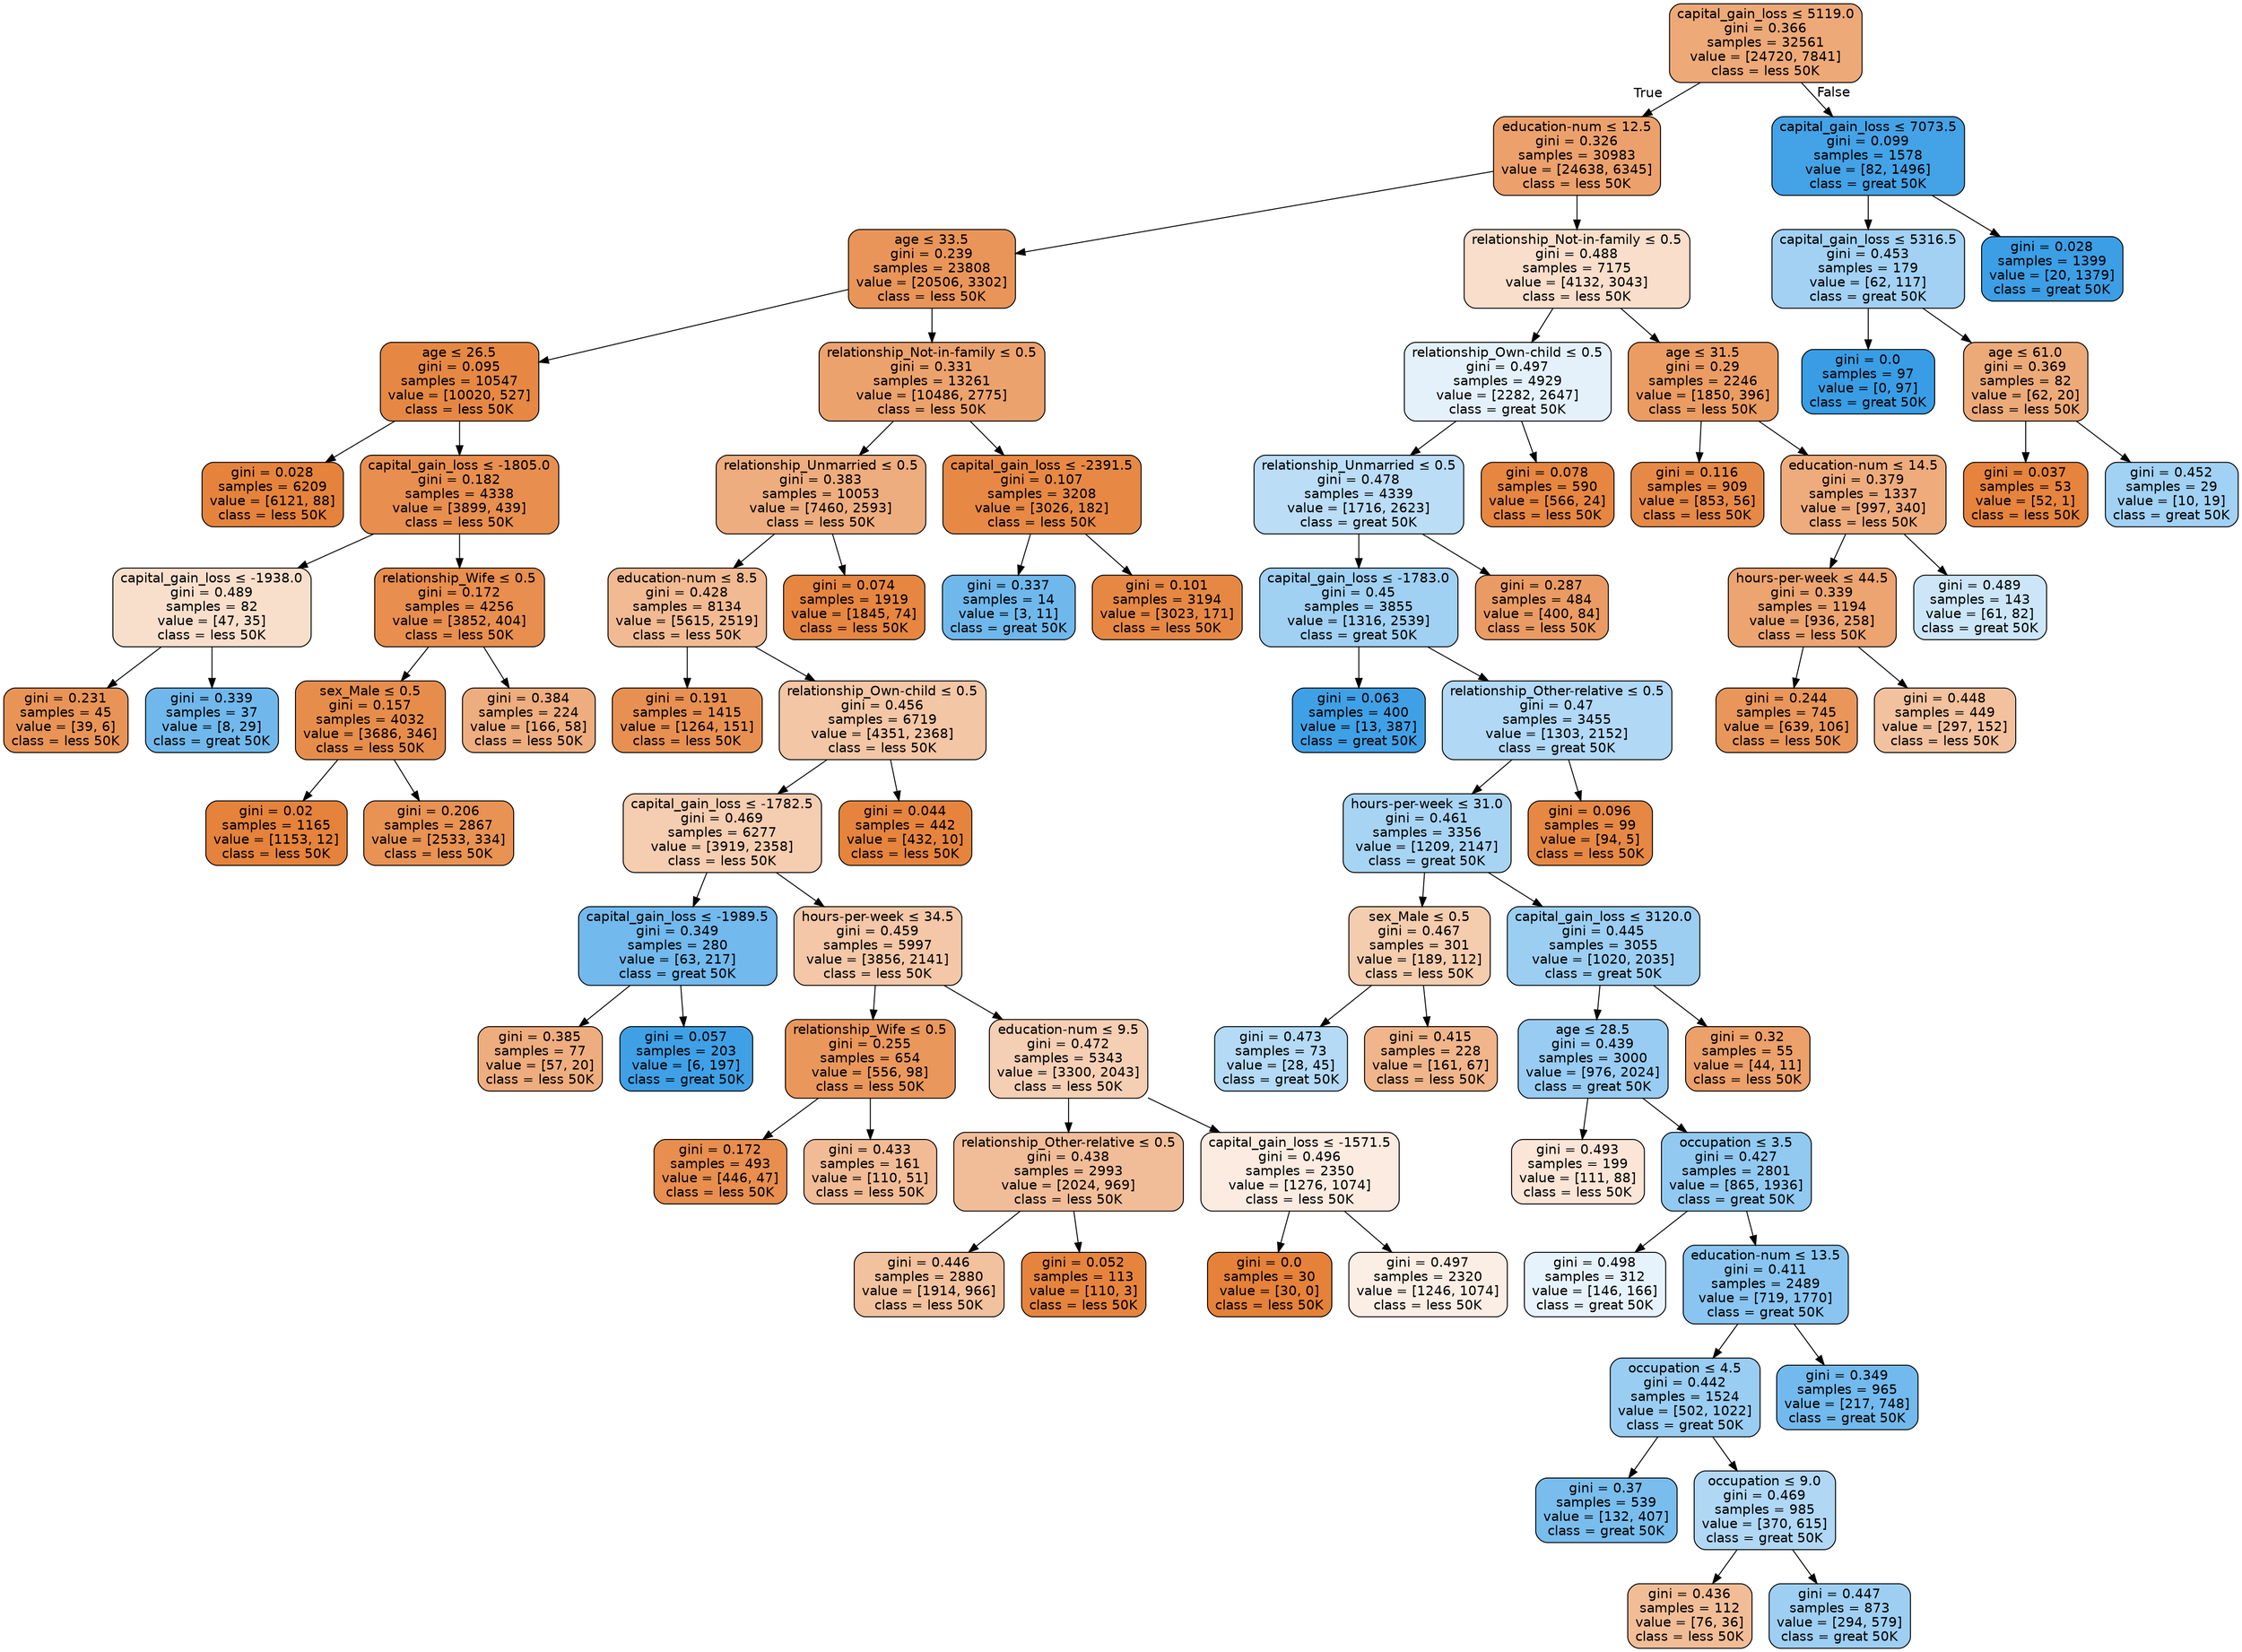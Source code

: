 digraph Tree {
node [shape=box, style="filled, rounded", color="black", fontname="helvetica"] ;
edge [fontname="helvetica"] ;
0 [label=<capital_gain_loss &le; 5119.0<br/>gini = 0.366<br/>samples = 32561<br/>value = [24720, 7841]<br/>class = less 50K>, fillcolor="#eda978"] ;
1 [label=<education-num &le; 12.5<br/>gini = 0.326<br/>samples = 30983<br/>value = [24638, 6345]<br/>class = less 50K>, fillcolor="#eca16c"] ;
0 -> 1 [labeldistance=2.5, labelangle=45, headlabel="True"] ;
3 [label=<age &le; 33.5<br/>gini = 0.239<br/>samples = 23808<br/>value = [20506, 3302]<br/>class = less 50K>, fillcolor="#e99559"] ;
1 -> 3 ;
9 [label=<age &le; 26.5<br/>gini = 0.095<br/>samples = 10547<br/>value = [10020, 527]<br/>class = less 50K>, fillcolor="#e68843"] ;
3 -> 9 ;
37 [label=<gini = 0.028<br/>samples = 6209<br/>value = [6121, 88]<br/>class = less 50K>, fillcolor="#e5833c"] ;
9 -> 37 ;
38 [label=<capital_gain_loss &le; -1805.0<br/>gini = 0.182<br/>samples = 4338<br/>value = [3899, 439]<br/>class = less 50K>, fillcolor="#e88f4f"] ;
9 -> 38 ;
55 [label=<capital_gain_loss &le; -1938.0<br/>gini = 0.489<br/>samples = 82<br/>value = [47, 35]<br/>class = less 50K>, fillcolor="#f8dfcc"] ;
38 -> 55 ;
57 [label=<gini = 0.231<br/>samples = 45<br/>value = [39, 6]<br/>class = less 50K>, fillcolor="#e99457"] ;
55 -> 57 ;
58 [label=<gini = 0.339<br/>samples = 37<br/>value = [8, 29]<br/>class = great 50K>, fillcolor="#70b8ec"] ;
55 -> 58 ;
56 [label=<relationship_Wife &le; 0.5<br/>gini = 0.172<br/>samples = 4256<br/>value = [3852, 404]<br/>class = less 50K>, fillcolor="#e88e4e"] ;
38 -> 56 ;
65 [label=<sex_Male &le; 0.5<br/>gini = 0.157<br/>samples = 4032<br/>value = [3686, 346]<br/>class = less 50K>, fillcolor="#e78d4c"] ;
56 -> 65 ;
67 [label=<gini = 0.02<br/>samples = 1165<br/>value = [1153, 12]<br/>class = less 50K>, fillcolor="#e5823b"] ;
65 -> 67 ;
68 [label=<gini = 0.206<br/>samples = 2867<br/>value = [2533, 334]<br/>class = less 50K>, fillcolor="#e89253"] ;
65 -> 68 ;
66 [label=<gini = 0.384<br/>samples = 224<br/>value = [166, 58]<br/>class = less 50K>, fillcolor="#eead7e"] ;
56 -> 66 ;
10 [label=<relationship_Not-in-family &le; 0.5<br/>gini = 0.331<br/>samples = 13261<br/>value = [10486, 2775]<br/>class = less 50K>, fillcolor="#eca26d"] ;
3 -> 10 ;
13 [label=<relationship_Unmarried &le; 0.5<br/>gini = 0.383<br/>samples = 10053<br/>value = [7460, 2593]<br/>class = less 50K>, fillcolor="#eead7e"] ;
10 -> 13 ;
15 [label=<education-num &le; 8.5<br/>gini = 0.428<br/>samples = 8134<br/>value = [5615, 2519]<br/>class = less 50K>, fillcolor="#f1ba92"] ;
13 -> 15 ;
17 [label=<gini = 0.191<br/>samples = 1415<br/>value = [1264, 151]<br/>class = less 50K>, fillcolor="#e89051"] ;
15 -> 17 ;
18 [label=<relationship_Own-child &le; 0.5<br/>gini = 0.456<br/>samples = 6719<br/>value = [4351, 2368]<br/>class = less 50K>, fillcolor="#f3c6a5"] ;
15 -> 18 ;
19 [label=<capital_gain_loss &le; -1782.5<br/>gini = 0.469<br/>samples = 6277<br/>value = [3919, 2358]<br/>class = less 50K>, fillcolor="#f5cdb0"] ;
18 -> 19 ;
21 [label=<capital_gain_loss &le; -1989.5<br/>gini = 0.349<br/>samples = 280<br/>value = [63, 217]<br/>class = great 50K>, fillcolor="#72b9ed"] ;
19 -> 21 ;
29 [label=<gini = 0.385<br/>samples = 77<br/>value = [57, 20]<br/>class = less 50K>, fillcolor="#eead7e"] ;
21 -> 29 ;
30 [label=<gini = 0.057<br/>samples = 203<br/>value = [6, 197]<br/>class = great 50K>, fillcolor="#3fa0e6"] ;
21 -> 30 ;
22 [label=<hours-per-week &le; 34.5<br/>gini = 0.459<br/>samples = 5997<br/>value = [3856, 2141]<br/>class = less 50K>, fillcolor="#f3c7a7"] ;
19 -> 22 ;
27 [label=<relationship_Wife &le; 0.5<br/>gini = 0.255<br/>samples = 654<br/>value = [556, 98]<br/>class = less 50K>, fillcolor="#ea975c"] ;
22 -> 27 ;
75 [label=<gini = 0.172<br/>samples = 493<br/>value = [446, 47]<br/>class = less 50K>, fillcolor="#e88e4e"] ;
27 -> 75 ;
76 [label=<gini = 0.433<br/>samples = 161<br/>value = [110, 51]<br/>class = less 50K>, fillcolor="#f1bb95"] ;
27 -> 76 ;
28 [label=<education-num &le; 9.5<br/>gini = 0.472<br/>samples = 5343<br/>value = [3300, 2043]<br/>class = less 50K>, fillcolor="#f5cfb4"] ;
22 -> 28 ;
33 [label=<relationship_Other-relative &le; 0.5<br/>gini = 0.438<br/>samples = 2993<br/>value = [2024, 969]<br/>class = less 50K>, fillcolor="#f1bd98"] ;
28 -> 33 ;
51 [label=<gini = 0.446<br/>samples = 2880<br/>value = [1914, 966]<br/>class = less 50K>, fillcolor="#f2c19d"] ;
33 -> 51 ;
52 [label=<gini = 0.052<br/>samples = 113<br/>value = [110, 3]<br/>class = less 50K>, fillcolor="#e6843e"] ;
33 -> 52 ;
34 [label=<capital_gain_loss &le; -1571.5<br/>gini = 0.496<br/>samples = 2350<br/>value = [1276, 1074]<br/>class = less 50K>, fillcolor="#fbebe0"] ;
28 -> 34 ;
69 [label=<gini = 0.0<br/>samples = 30<br/>value = [30, 0]<br/>class = less 50K>, fillcolor="#e58139"] ;
34 -> 69 ;
70 [label=<gini = 0.497<br/>samples = 2320<br/>value = [1246, 1074]<br/>class = less 50K>, fillcolor="#fbeee4"] ;
34 -> 70 ;
20 [label=<gini = 0.044<br/>samples = 442<br/>value = [432, 10]<br/>class = less 50K>, fillcolor="#e6843e"] ;
18 -> 20 ;
16 [label=<gini = 0.074<br/>samples = 1919<br/>value = [1845, 74]<br/>class = less 50K>, fillcolor="#e68641"] ;
13 -> 16 ;
14 [label=<capital_gain_loss &le; -2391.5<br/>gini = 0.107<br/>samples = 3208<br/>value = [3026, 182]<br/>class = less 50K>, fillcolor="#e78945"] ;
10 -> 14 ;
61 [label=<gini = 0.337<br/>samples = 14<br/>value = [3, 11]<br/>class = great 50K>, fillcolor="#6fb8ec"] ;
14 -> 61 ;
62 [label=<gini = 0.101<br/>samples = 3194<br/>value = [3023, 171]<br/>class = less 50K>, fillcolor="#e68844"] ;
14 -> 62 ;
4 [label=<relationship_Not-in-family &le; 0.5<br/>gini = 0.488<br/>samples = 7175<br/>value = [4132, 3043]<br/>class = less 50K>, fillcolor="#f8decb"] ;
1 -> 4 ;
5 [label=<relationship_Own-child &le; 0.5<br/>gini = 0.497<br/>samples = 4929<br/>value = [2282, 2647]<br/>class = great 50K>, fillcolor="#e4f1fb"] ;
4 -> 5 ;
7 [label=<relationship_Unmarried &le; 0.5<br/>gini = 0.478<br/>samples = 4339<br/>value = [1716, 2623]<br/>class = great 50K>, fillcolor="#bbddf6"] ;
5 -> 7 ;
11 [label=<capital_gain_loss &le; -1783.0<br/>gini = 0.45<br/>samples = 3855<br/>value = [1316, 2539]<br/>class = great 50K>, fillcolor="#a0d0f2"] ;
7 -> 11 ;
23 [label=<gini = 0.063<br/>samples = 400<br/>value = [13, 387]<br/>class = great 50K>, fillcolor="#40a0e6"] ;
11 -> 23 ;
24 [label=<relationship_Other-relative &le; 0.5<br/>gini = 0.47<br/>samples = 3455<br/>value = [1303, 2152]<br/>class = great 50K>, fillcolor="#b1d8f5"] ;
11 -> 24 ;
25 [label=<hours-per-week &le; 31.0<br/>gini = 0.461<br/>samples = 3356<br/>value = [1209, 2147]<br/>class = great 50K>, fillcolor="#a8d4f4"] ;
24 -> 25 ;
31 [label=<sex_Male &le; 0.5<br/>gini = 0.467<br/>samples = 301<br/>value = [189, 112]<br/>class = less 50K>, fillcolor="#f4ccae"] ;
25 -> 31 ;
77 [label=<gini = 0.473<br/>samples = 73<br/>value = [28, 45]<br/>class = great 50K>, fillcolor="#b4daf5"] ;
31 -> 77 ;
78 [label=<gini = 0.415<br/>samples = 228<br/>value = [161, 67]<br/>class = less 50K>, fillcolor="#f0b58b"] ;
31 -> 78 ;
32 [label=<capital_gain_loss &le; 3120.0<br/>gini = 0.445<br/>samples = 3055<br/>value = [1020, 2035]<br/>class = great 50K>, fillcolor="#9ccef2"] ;
25 -> 32 ;
45 [label=<age &le; 28.5<br/>gini = 0.439<br/>samples = 3000<br/>value = [976, 2024]<br/>class = great 50K>, fillcolor="#98ccf2"] ;
32 -> 45 ;
47 [label=<gini = 0.493<br/>samples = 199<br/>value = [111, 88]<br/>class = less 50K>, fillcolor="#fae5d6"] ;
45 -> 47 ;
48 [label=<occupation &le; 3.5<br/>gini = 0.427<br/>samples = 2801<br/>value = [865, 1936]<br/>class = great 50K>, fillcolor="#91c9f1"] ;
45 -> 48 ;
53 [label=<gini = 0.498<br/>samples = 312<br/>value = [146, 166]<br/>class = great 50K>, fillcolor="#e7f3fc"] ;
48 -> 53 ;
54 [label=<education-num &le; 13.5<br/>gini = 0.411<br/>samples = 2489<br/>value = [719, 1770]<br/>class = great 50K>, fillcolor="#89c5f0"] ;
48 -> 54 ;
63 [label=<occupation &le; 4.5<br/>gini = 0.442<br/>samples = 1524<br/>value = [502, 1022]<br/>class = great 50K>, fillcolor="#9acdf2"] ;
54 -> 63 ;
71 [label=<gini = 0.37<br/>samples = 539<br/>value = [132, 407]<br/>class = great 50K>, fillcolor="#79bded"] ;
63 -> 71 ;
72 [label=<occupation &le; 9.0<br/>gini = 0.469<br/>samples = 985<br/>value = [370, 615]<br/>class = great 50K>, fillcolor="#b0d8f5"] ;
63 -> 72 ;
73 [label=<gini = 0.436<br/>samples = 112<br/>value = [76, 36]<br/>class = less 50K>, fillcolor="#f1bd97"] ;
72 -> 73 ;
74 [label=<gini = 0.447<br/>samples = 873<br/>value = [294, 579]<br/>class = great 50K>, fillcolor="#9ecff2"] ;
72 -> 74 ;
64 [label=<gini = 0.349<br/>samples = 965<br/>value = [217, 748]<br/>class = great 50K>, fillcolor="#72b9ed"] ;
54 -> 64 ;
46 [label=<gini = 0.32<br/>samples = 55<br/>value = [44, 11]<br/>class = less 50K>, fillcolor="#eca06a"] ;
32 -> 46 ;
26 [label=<gini = 0.096<br/>samples = 99<br/>value = [94, 5]<br/>class = less 50K>, fillcolor="#e68844"] ;
24 -> 26 ;
12 [label=<gini = 0.287<br/>samples = 484<br/>value = [400, 84]<br/>class = less 50K>, fillcolor="#ea9b63"] ;
7 -> 12 ;
8 [label=<gini = 0.078<br/>samples = 590<br/>value = [566, 24]<br/>class = less 50K>, fillcolor="#e68641"] ;
5 -> 8 ;
6 [label=<age &le; 31.5<br/>gini = 0.29<br/>samples = 2246<br/>value = [1850, 396]<br/>class = less 50K>, fillcolor="#eb9c63"] ;
4 -> 6 ;
35 [label=<gini = 0.116<br/>samples = 909<br/>value = [853, 56]<br/>class = less 50K>, fillcolor="#e78946"] ;
6 -> 35 ;
36 [label=<education-num &le; 14.5<br/>gini = 0.379<br/>samples = 1337<br/>value = [997, 340]<br/>class = less 50K>, fillcolor="#eeac7d"] ;
6 -> 36 ;
43 [label=<hours-per-week &le; 44.5<br/>gini = 0.339<br/>samples = 1194<br/>value = [936, 258]<br/>class = less 50K>, fillcolor="#eca470"] ;
36 -> 43 ;
49 [label=<gini = 0.244<br/>samples = 745<br/>value = [639, 106]<br/>class = less 50K>, fillcolor="#e9965a"] ;
43 -> 49 ;
50 [label=<gini = 0.448<br/>samples = 449<br/>value = [297, 152]<br/>class = less 50K>, fillcolor="#f2c19e"] ;
43 -> 50 ;
44 [label=<gini = 0.489<br/>samples = 143<br/>value = [61, 82]<br/>class = great 50K>, fillcolor="#cce6f8"] ;
36 -> 44 ;
2 [label=<capital_gain_loss &le; 7073.5<br/>gini = 0.099<br/>samples = 1578<br/>value = [82, 1496]<br/>class = great 50K>, fillcolor="#44a2e6"] ;
0 -> 2 [labeldistance=2.5, labelangle=-45, headlabel="False"] ;
39 [label=<capital_gain_loss &le; 5316.5<br/>gini = 0.453<br/>samples = 179<br/>value = [62, 117]<br/>class = great 50K>, fillcolor="#a2d1f3"] ;
2 -> 39 ;
41 [label=<gini = 0.0<br/>samples = 97<br/>value = [0, 97]<br/>class = great 50K>, fillcolor="#399de5"] ;
39 -> 41 ;
42 [label=<age &le; 61.0<br/>gini = 0.369<br/>samples = 82<br/>value = [62, 20]<br/>class = less 50K>, fillcolor="#edaa79"] ;
39 -> 42 ;
59 [label=<gini = 0.037<br/>samples = 53<br/>value = [52, 1]<br/>class = less 50K>, fillcolor="#e6833d"] ;
42 -> 59 ;
60 [label=<gini = 0.452<br/>samples = 29<br/>value = [10, 19]<br/>class = great 50K>, fillcolor="#a1d1f3"] ;
42 -> 60 ;
40 [label=<gini = 0.028<br/>samples = 1399<br/>value = [20, 1379]<br/>class = great 50K>, fillcolor="#3c9ee5"] ;
2 -> 40 ;
}